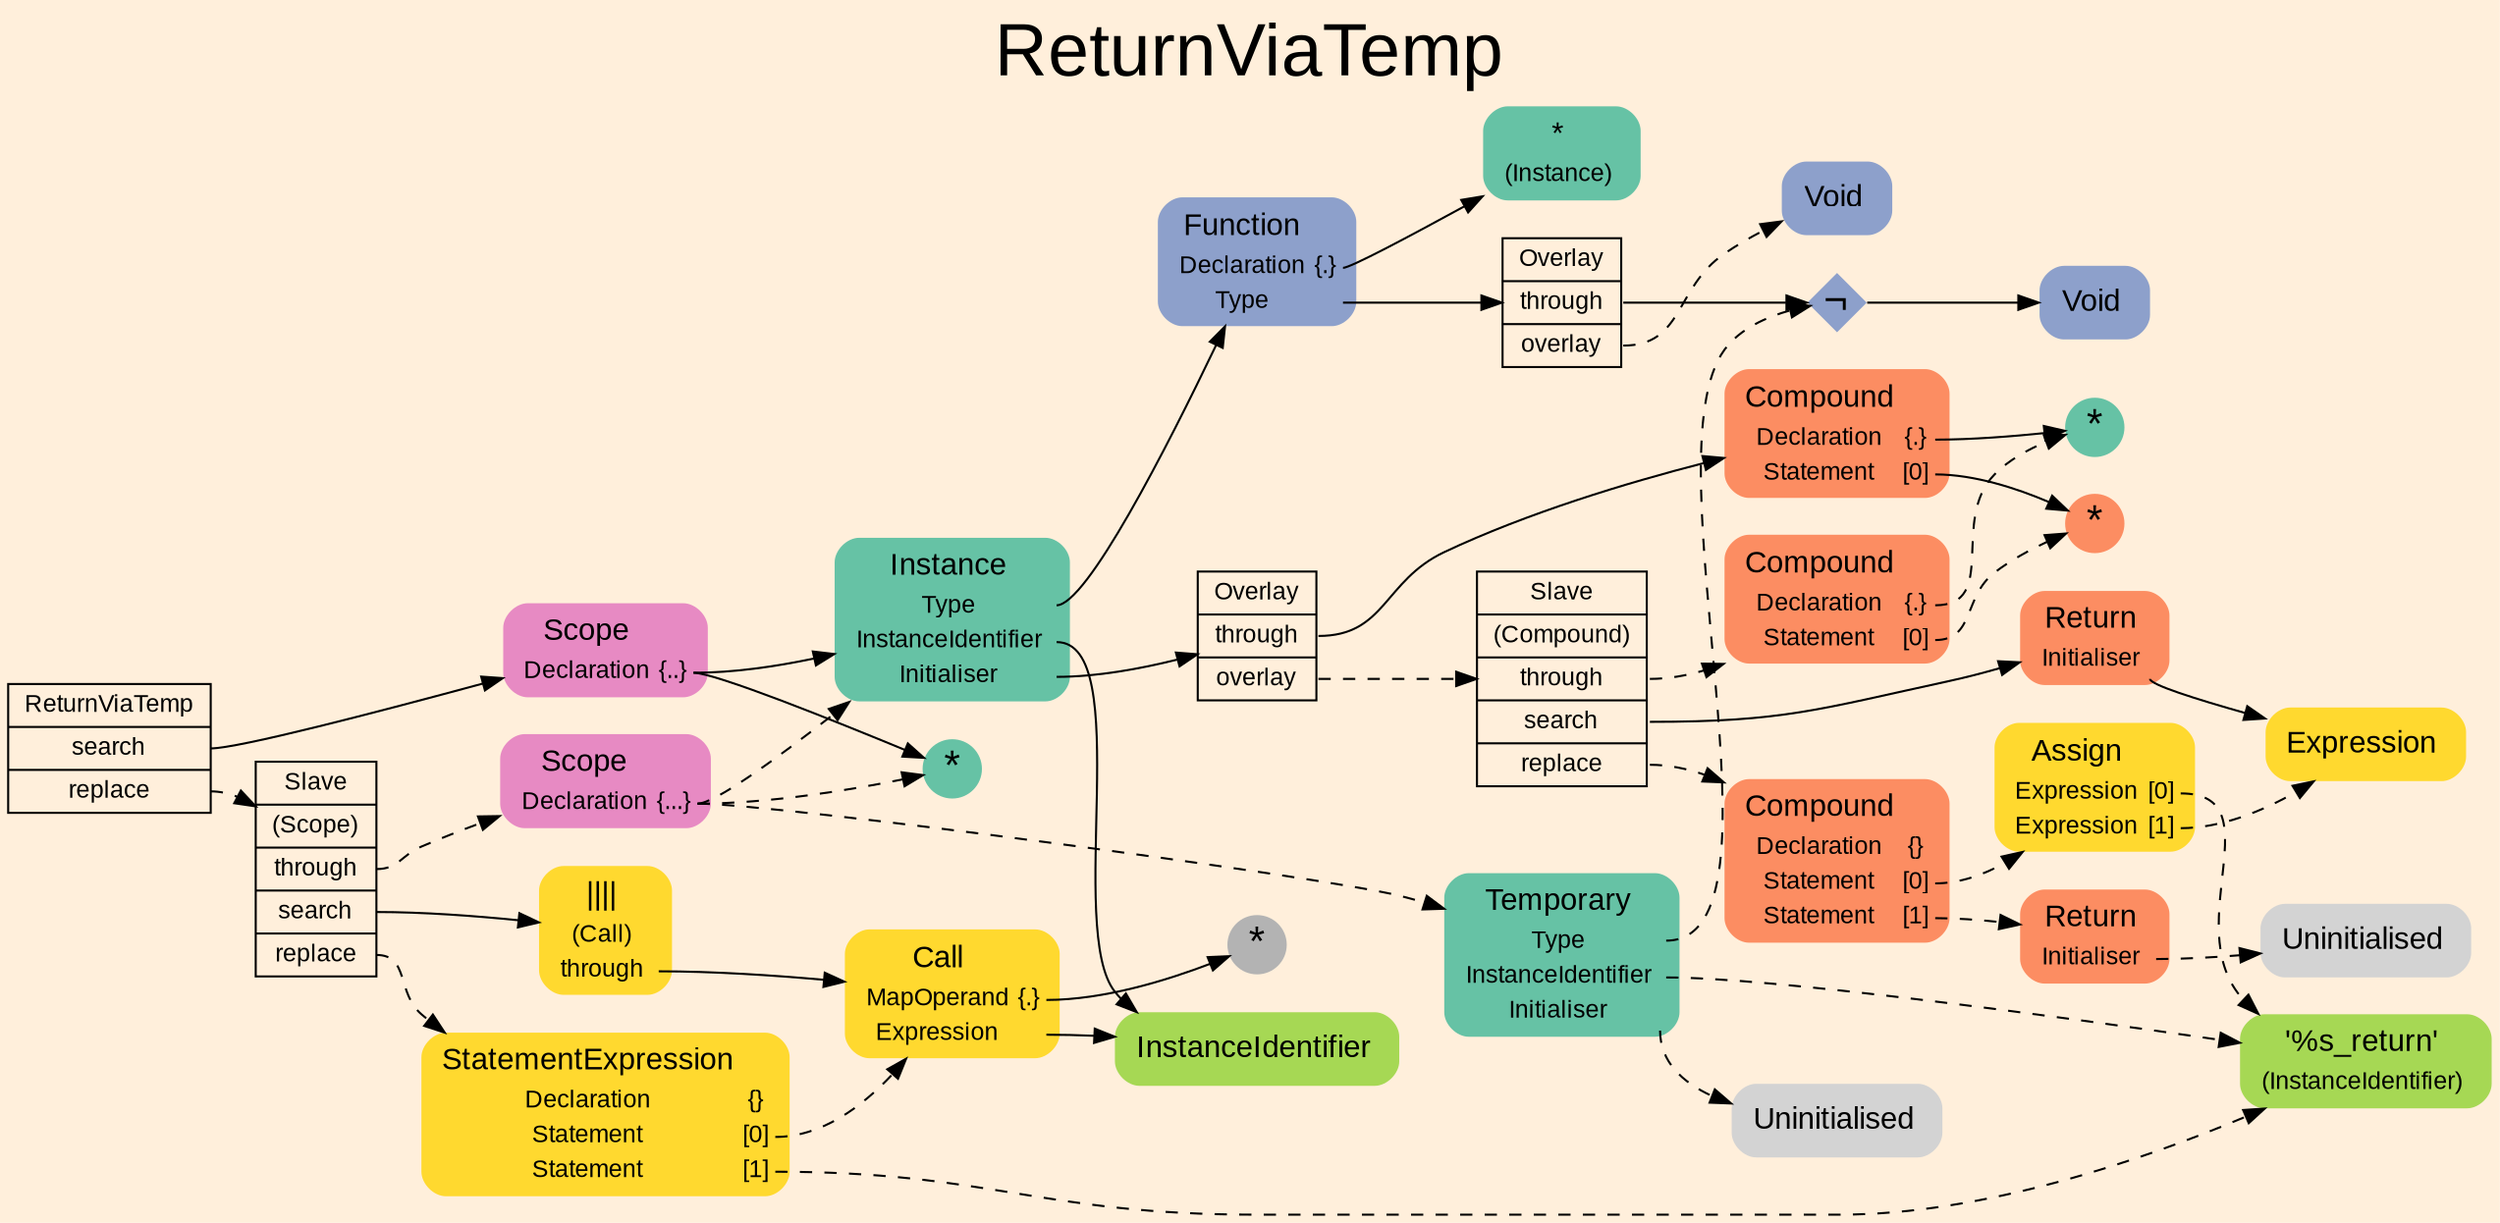 digraph "ReturnViaTemp" {
label = "ReturnViaTemp"
labelloc = t
fontsize = "36"
graph [
    rankdir = "LR"
    ranksep = 0.3
    bgcolor = antiquewhite1
    color = black
    fontcolor = black
    fontname = "Arial"
];
node [
    fontname = "Arial"
];
edge [
    fontname = "Arial"
];

// -------------------- transformation figure --------------------
// -------- block CR#P26-0 ----------
"CR#P26-0" [
    shape = "record"
    fillcolor = antiquewhite1
    label = "<fixed> ReturnViaTemp | <port0> search | <port1> replace"
    style = "filled"
    fontsize = "12"
    color = black
    fontcolor = black
];

"CR#P26-0":port0 -> "#B-2-335" [
    color = black
    fontcolor = black
];

"CR#P26-0":port1 -> "#B-2-366" [
    style="dashed"
    color = black
    fontcolor = black
];

// -------- block #B-2-335 ----------
"#B-2-335" [
    shape = "plaintext"
    fillcolor = "/set28/4"
    label = <<TABLE BORDER="0" CELLBORDER="0" CELLSPACING="0">
     <TR><TD><FONT POINT-SIZE="15.0">Scope</FONT></TD><TD></TD></TR>
     <TR><TD>Declaration</TD><TD PORT="port0">{..}</TD></TR>
    </TABLE>>
    style = "rounded,filled"
    fontsize = "12"
];

"#B-2-335":port0 -> "#B-2-338" [
    color = black
    fontcolor = black
];

"#B-2-335":port0 -> "#B-2-337" [
    color = black
    fontcolor = black
];

// -------- block #B-2-338 ----------
"#B-2-338" [
    shape = "circle"
    fillcolor = "/set28/1"
    label = <*>
    style = "filled"
    fontsize = "20"
    penwidth = 0.0
    fixedsize = true
    width = 0.4
    height = 0.4
];

// -------- block #B-2-337 ----------
"#B-2-337" [
    shape = "plaintext"
    fillcolor = "/set28/1"
    label = <<TABLE BORDER="0" CELLBORDER="0" CELLSPACING="0">
     <TR><TD><FONT POINT-SIZE="15.0">Instance</FONT></TD><TD></TD></TR>
     <TR><TD>Type</TD><TD PORT="port0"></TD></TR>
     <TR><TD>InstanceIdentifier</TD><TD PORT="port1"></TD></TR>
     <TR><TD>Initialiser</TD><TD PORT="port2"></TD></TR>
    </TABLE>>
    style = "rounded,filled"
    fontsize = "12"
];

"#B-2-337":port0 -> "#B-2-340" [
    color = black
    fontcolor = black
];

"#B-2-337":port1 -> "#B-2-348" [
    color = black
    fontcolor = black
];

"#B-2-337":port2 -> "#B-2-363" [
    color = black
    fontcolor = black
];

// -------- block #B-2-340 ----------
"#B-2-340" [
    shape = "plaintext"
    fillcolor = "/set28/3"
    label = <<TABLE BORDER="0" CELLBORDER="0" CELLSPACING="0">
     <TR><TD><FONT POINT-SIZE="15.0">Function</FONT></TD><TD></TD></TR>
     <TR><TD>Declaration</TD><TD PORT="port0">{.}</TD></TR>
     <TR><TD>Type</TD><TD PORT="port1"></TD></TR>
    </TABLE>>
    style = "rounded,filled"
    fontsize = "12"
];

"#B-2-340":port0 -> "#B-2-350" [
    color = black
    fontcolor = black
];

"#B-2-340":port1 -> "#B-2-362" [
    color = black
    fontcolor = black
];

// -------- block #B-2-350 ----------
"#B-2-350" [
    shape = "plaintext"
    fillcolor = "/set28/1"
    label = <<TABLE BORDER="0" CELLBORDER="0" CELLSPACING="0">
     <TR><TD><FONT POINT-SIZE="15.0">*</FONT></TD><TD></TD></TR>
     <TR><TD>(Instance)</TD><TD PORT="port0"></TD></TR>
    </TABLE>>
    style = "rounded,filled"
    fontsize = "12"
];

// -------- block #B-2-362 ----------
"#B-2-362" [
    shape = "record"
    fillcolor = antiquewhite1
    label = "<fixed> Overlay | <port0> through | <port1> overlay"
    style = "filled"
    fontsize = "12"
    color = black
    fontcolor = black
];

"#B-2-362":port0 -> "#B-2-341" [
    color = black
    fontcolor = black
];

"#B-2-362":port1 -> "#B-2-367" [
    style="dashed"
    color = black
    fontcolor = black
];

// -------- block #B-2-341 ----------
"#B-2-341" [
    shape = "diamond"
    fillcolor = "/set28/3"
    label = <¬>
    style = "filled"
    fontsize = "20"
    penwidth = 0.0
    fixedsize = true
    width = 0.4
    height = 0.4
];

"#B-2-341" -> "#B-2-342" [
    color = black
    fontcolor = black
];

// -------- block #B-2-342 ----------
"#B-2-342" [
    shape = "plaintext"
    fillcolor = "/set28/3"
    label = <<TABLE BORDER="0" CELLBORDER="0" CELLSPACING="0">
     <TR><TD><FONT POINT-SIZE="15.0">Void</FONT></TD><TD></TD></TR>
    </TABLE>>
    style = "rounded,filled"
    fontsize = "12"
];

// -------- block #B-2-367 ----------
"#B-2-367" [
    shape = "plaintext"
    fillcolor = "/set28/3"
    label = <<TABLE BORDER="0" CELLBORDER="0" CELLSPACING="0">
     <TR><TD><FONT POINT-SIZE="15.0">Void</FONT></TD><TD></TD></TR>
    </TABLE>>
    style = "rounded,filled"
    fontsize = "12"
];

// -------- block #B-2-348 ----------
"#B-2-348" [
    shape = "plaintext"
    fillcolor = "/set28/5"
    label = <<TABLE BORDER="0" CELLBORDER="0" CELLSPACING="0">
     <TR><TD><FONT POINT-SIZE="15.0">InstanceIdentifier</FONT></TD><TD></TD></TR>
    </TABLE>>
    style = "rounded,filled"
    fontsize = "12"
];

// -------- block #B-2-363 ----------
"#B-2-363" [
    shape = "record"
    fillcolor = antiquewhite1
    label = "<fixed> Overlay | <port0> through | <port1> overlay"
    style = "filled"
    fontsize = "12"
    color = black
    fontcolor = black
];

"#B-2-363":port0 -> "#B-2-343" [
    color = black
    fontcolor = black
];

"#B-2-363":port1 -> "#B-2-364" [
    style="dashed"
    color = black
    fontcolor = black
];

// -------- block #B-2-343 ----------
"#B-2-343" [
    shape = "plaintext"
    fillcolor = "/set28/2"
    label = <<TABLE BORDER="0" CELLBORDER="0" CELLSPACING="0">
     <TR><TD><FONT POINT-SIZE="15.0">Compound</FONT></TD><TD></TD></TR>
     <TR><TD>Declaration</TD><TD PORT="port0">{.}</TD></TR>
     <TR><TD>Statement</TD><TD PORT="port1">[0]</TD></TR>
    </TABLE>>
    style = "rounded,filled"
    fontsize = "12"
];

"#B-2-343":port0 -> "#B-2-347" [
    color = black
    fontcolor = black
];

"#B-2-343":port1 -> "#B-2-346" [
    color = black
    fontcolor = black
];

// -------- block #B-2-347 ----------
"#B-2-347" [
    shape = "circle"
    fillcolor = "/set28/1"
    label = <*>
    style = "filled"
    fontsize = "20"
    penwidth = 0.0
    fixedsize = true
    width = 0.4
    height = 0.4
];

// -------- block #B-2-346 ----------
"#B-2-346" [
    shape = "circle"
    fillcolor = "/set28/2"
    label = <*>
    style = "filled"
    fontsize = "20"
    penwidth = 0.0
    fixedsize = true
    width = 0.4
    height = 0.4
];

// -------- block #B-2-364 ----------
"#B-2-364" [
    shape = "record"
    fillcolor = antiquewhite1
    label = "<fixed> Slave | <port0> (Compound) | <port1> through | <port2> search | <port3> replace"
    style = "filled"
    fontsize = "12"
    color = black
    fontcolor = black
];

"#B-2-364":port1 -> "#B-2-344" [
    style="dashed"
    color = black
    fontcolor = black
];

"#B-2-364":port2 -> "#B-2-357" [
    color = black
    fontcolor = black
];

"#B-2-364":port3 -> "#B-2-345" [
    style="dashed"
    color = black
    fontcolor = black
];

// -------- block #B-2-344 ----------
"#B-2-344" [
    shape = "plaintext"
    fillcolor = "/set28/2"
    label = <<TABLE BORDER="0" CELLBORDER="0" CELLSPACING="0">
     <TR><TD><FONT POINT-SIZE="15.0">Compound</FONT></TD><TD></TD></TR>
     <TR><TD>Declaration</TD><TD PORT="port0">{.}</TD></TR>
     <TR><TD>Statement</TD><TD PORT="port1">[0]</TD></TR>
    </TABLE>>
    style = "rounded,filled"
    fontsize = "12"
];

"#B-2-344":port0 -> "#B-2-347" [
    style="dashed"
    color = black
    fontcolor = black
];

"#B-2-344":port1 -> "#B-2-346" [
    style="dashed"
    color = black
    fontcolor = black
];

// -------- block #B-2-357 ----------
"#B-2-357" [
    shape = "plaintext"
    fillcolor = "/set28/2"
    label = <<TABLE BORDER="0" CELLBORDER="0" CELLSPACING="0">
     <TR><TD><FONT POINT-SIZE="15.0">Return</FONT></TD><TD></TD></TR>
     <TR><TD>Initialiser</TD><TD PORT="port0"></TD></TR>
    </TABLE>>
    style = "rounded,filled"
    fontsize = "12"
];

"#B-2-357":port0 -> "#B-2-359" [
    color = black
    fontcolor = black
];

// -------- block #B-2-359 ----------
"#B-2-359" [
    shape = "plaintext"
    fillcolor = "/set28/6"
    label = <<TABLE BORDER="0" CELLBORDER="0" CELLSPACING="0">
     <TR><TD><FONT POINT-SIZE="15.0">Expression</FONT></TD><TD></TD></TR>
    </TABLE>>
    style = "rounded,filled"
    fontsize = "12"
];

// -------- block #B-2-345 ----------
"#B-2-345" [
    shape = "plaintext"
    fillcolor = "/set28/2"
    label = <<TABLE BORDER="0" CELLBORDER="0" CELLSPACING="0">
     <TR><TD><FONT POINT-SIZE="15.0">Compound</FONT></TD><TD></TD></TR>
     <TR><TD>Declaration</TD><TD PORT="port0">{}</TD></TR>
     <TR><TD>Statement</TD><TD PORT="port1">[0]</TD></TR>
     <TR><TD>Statement</TD><TD PORT="port2">[1]</TD></TR>
    </TABLE>>
    style = "rounded,filled"
    fontsize = "12"
];

"#B-2-345":port1 -> "#B-2-355" [
    style="dashed"
    color = black
    fontcolor = black
];

"#B-2-345":port2 -> "#B-2-358" [
    style="dashed"
    color = black
    fontcolor = black
];

// -------- block #B-2-355 ----------
"#B-2-355" [
    shape = "plaintext"
    fillcolor = "/set28/6"
    label = <<TABLE BORDER="0" CELLBORDER="0" CELLSPACING="0">
     <TR><TD><FONT POINT-SIZE="15.0">Assign</FONT></TD><TD></TD></TR>
     <TR><TD>Expression</TD><TD PORT="port0">[0]</TD></TR>
     <TR><TD>Expression</TD><TD PORT="port1">[1]</TD></TR>
    </TABLE>>
    style = "rounded,filled"
    fontsize = "12"
];

"#B-2-355":port0 -> "#B-2-356" [
    style="dashed"
    color = black
    fontcolor = black
];

"#B-2-355":port1 -> "#B-2-359" [
    style="dashed"
    color = black
    fontcolor = black
];

// -------- block #B-2-356 ----------
"#B-2-356" [
    shape = "plaintext"
    fillcolor = "/set28/5"
    label = <<TABLE BORDER="0" CELLBORDER="0" CELLSPACING="0">
     <TR><TD><FONT POINT-SIZE="15.0">'%s_return'</FONT></TD><TD></TD></TR>
     <TR><TD>(InstanceIdentifier)</TD><TD PORT="port0"></TD></TR>
    </TABLE>>
    style = "rounded,filled"
    fontsize = "12"
];

// -------- block #B-2-358 ----------
"#B-2-358" [
    shape = "plaintext"
    fillcolor = "/set28/2"
    label = <<TABLE BORDER="0" CELLBORDER="0" CELLSPACING="0">
     <TR><TD><FONT POINT-SIZE="15.0">Return</FONT></TD><TD></TD></TR>
     <TR><TD>Initialiser</TD><TD PORT="port0"></TD></TR>
    </TABLE>>
    style = "rounded,filled"
    fontsize = "12"
];

"#B-2-358":port0 -> "#B-2-365" [
    style="dashed"
    color = black
    fontcolor = black
];

// -------- block #B-2-365 ----------
"#B-2-365" [
    shape = "plaintext"
    label = <<TABLE BORDER="0" CELLBORDER="0" CELLSPACING="0">
     <TR><TD><FONT POINT-SIZE="15.0">Uninitialised</FONT></TD><TD></TD></TR>
    </TABLE>>
    style = "rounded,filled"
    fontsize = "12"
];

// -------- block #B-2-366 ----------
"#B-2-366" [
    shape = "record"
    fillcolor = antiquewhite1
    label = "<fixed> Slave | <port0> (Scope) | <port1> through | <port2> search | <port3> replace"
    style = "filled"
    fontsize = "12"
    color = black
    fontcolor = black
];

"#B-2-366":port1 -> "#B-2-336" [
    style="dashed"
    color = black
    fontcolor = black
];

"#B-2-366":port2 -> "#B-2-361" [
    color = black
    fontcolor = black
];

"#B-2-366":port3 -> "#B-2-360" [
    style="dashed"
    color = black
    fontcolor = black
];

// -------- block #B-2-336 ----------
"#B-2-336" [
    shape = "plaintext"
    fillcolor = "/set28/4"
    label = <<TABLE BORDER="0" CELLBORDER="0" CELLSPACING="0">
     <TR><TD><FONT POINT-SIZE="15.0">Scope</FONT></TD><TD></TD></TR>
     <TR><TD>Declaration</TD><TD PORT="port0">{...}</TD></TR>
    </TABLE>>
    style = "rounded,filled"
    fontsize = "12"
];

"#B-2-336":port0 -> "#B-2-338" [
    style="dashed"
    color = black
    fontcolor = black
];

"#B-2-336":port0 -> "#B-2-337" [
    style="dashed"
    color = black
    fontcolor = black
];

"#B-2-336":port0 -> "#B-2-353" [
    style="dashed"
    color = black
    fontcolor = black
];

// -------- block #B-2-353 ----------
"#B-2-353" [
    shape = "plaintext"
    fillcolor = "/set28/1"
    label = <<TABLE BORDER="0" CELLBORDER="0" CELLSPACING="0">
     <TR><TD><FONT POINT-SIZE="15.0">Temporary</FONT></TD><TD></TD></TR>
     <TR><TD>Type</TD><TD PORT="port0"></TD></TR>
     <TR><TD>InstanceIdentifier</TD><TD PORT="port1"></TD></TR>
     <TR><TD>Initialiser</TD><TD PORT="port2"></TD></TR>
    </TABLE>>
    style = "rounded,filled"
    fontsize = "12"
];

"#B-2-353":port0 -> "#B-2-341" [
    style="dashed"
    color = black
    fontcolor = black
];

"#B-2-353":port1 -> "#B-2-356" [
    style="dashed"
    color = black
    fontcolor = black
];

"#B-2-353":port2 -> "#B-2-368" [
    style="dashed"
    color = black
    fontcolor = black
];

// -------- block #B-2-368 ----------
"#B-2-368" [
    shape = "plaintext"
    label = <<TABLE BORDER="0" CELLBORDER="0" CELLSPACING="0">
     <TR><TD><FONT POINT-SIZE="15.0">Uninitialised</FONT></TD><TD></TD></TR>
    </TABLE>>
    style = "rounded,filled"
    fontsize = "12"
];

// -------- block #B-2-361 ----------
"#B-2-361" [
    shape = "plaintext"
    fillcolor = "/set28/6"
    label = <<TABLE BORDER="0" CELLBORDER="0" CELLSPACING="0">
     <TR><TD><FONT POINT-SIZE="15.0">||||</FONT></TD><TD></TD></TR>
     <TR><TD>(Call)</TD><TD PORT="port0"></TD></TR>
     <TR><TD>through</TD><TD PORT="port1"></TD></TR>
    </TABLE>>
    style = "rounded,filled"
    fontsize = "12"
];

"#B-2-361":port1 -> "#B-2-351" [
    color = black
    fontcolor = black
];

// -------- block #B-2-351 ----------
"#B-2-351" [
    shape = "plaintext"
    fillcolor = "/set28/6"
    label = <<TABLE BORDER="0" CELLBORDER="0" CELLSPACING="0">
     <TR><TD><FONT POINT-SIZE="15.0">Call</FONT></TD><TD></TD></TR>
     <TR><TD>MapOperand</TD><TD PORT="port0">{.}</TD></TR>
     <TR><TD>Expression</TD><TD PORT="port1"></TD></TR>
    </TABLE>>
    style = "rounded,filled"
    fontsize = "12"
];

"#B-2-351":port0 -> "#B-2-352" [
    color = black
    fontcolor = black
];

"#B-2-351":port1 -> "#B-2-348" [
    color = black
    fontcolor = black
];

// -------- block #B-2-352 ----------
"#B-2-352" [
    shape = "circle"
    fillcolor = "/set28/8"
    label = <*>
    style = "filled"
    fontsize = "20"
    penwidth = 0.0
    fixedsize = true
    width = 0.4
    height = 0.4
];

// -------- block #B-2-360 ----------
"#B-2-360" [
    shape = "plaintext"
    fillcolor = "/set28/6"
    label = <<TABLE BORDER="0" CELLBORDER="0" CELLSPACING="0">
     <TR><TD><FONT POINT-SIZE="15.0">StatementExpression</FONT></TD><TD></TD></TR>
     <TR><TD>Declaration</TD><TD PORT="port0">{}</TD></TR>
     <TR><TD>Statement</TD><TD PORT="port1">[0]</TD></TR>
     <TR><TD>Statement</TD><TD PORT="port2">[1]</TD></TR>
    </TABLE>>
    style = "rounded,filled"
    fontsize = "12"
];

"#B-2-360":port1 -> "#B-2-351" [
    style="dashed"
    color = black
    fontcolor = black
];

"#B-2-360":port2 -> "#B-2-356" [
    style="dashed"
    color = black
    fontcolor = black
];


}
